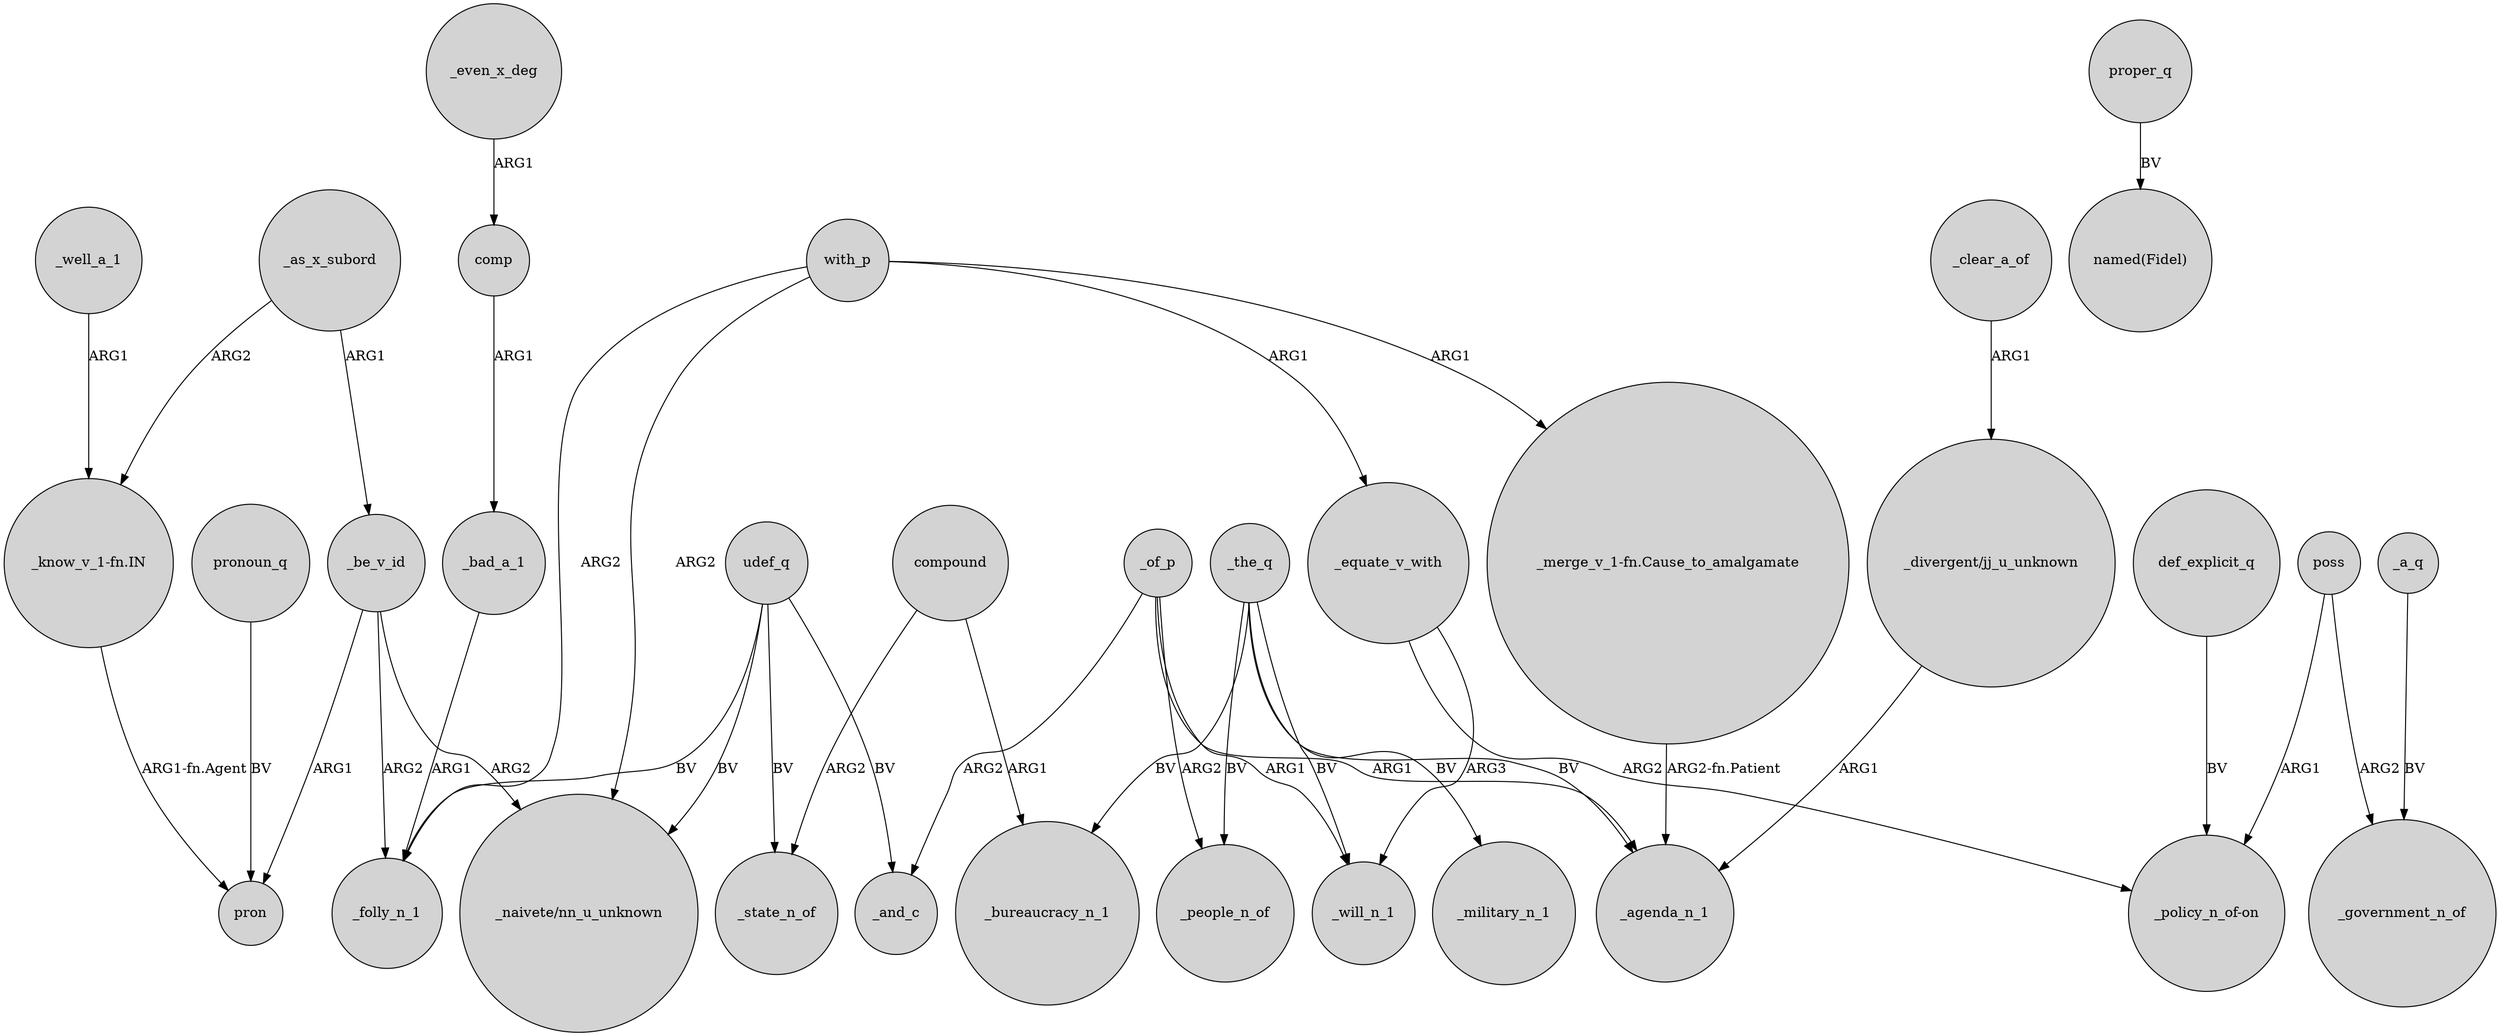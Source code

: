digraph {
	node [shape=circle style=filled]
	udef_q -> "_naivete/nn_u_unknown" [label=BV]
	with_p -> "_naivete/nn_u_unknown" [label=ARG2]
	_the_q -> _bureaucracy_n_1 [label=BV]
	udef_q -> _folly_n_1 [label=BV]
	"_merge_v_1-fn.Cause_to_amalgamate" -> _agenda_n_1 [label="ARG2-fn.Patient"]
	_as_x_subord -> _be_v_id [label=ARG1]
	udef_q -> _state_n_of [label=BV]
	_bad_a_1 -> _folly_n_1 [label=ARG1]
	with_p -> _folly_n_1 [label=ARG2]
	_clear_a_of -> "_divergent/jj_u_unknown" [label=ARG1]
	_of_p -> _and_c [label=ARG2]
	compound -> _state_n_of [label=ARG2]
	proper_q -> "named(Fidel)" [label=BV]
	"_know_v_1-fn.IN" -> pron [label="ARG1-fn.Agent"]
	compound -> _bureaucracy_n_1 [label=ARG1]
	poss -> "_policy_n_of-on" [label=ARG1]
	_be_v_id -> "_naivete/nn_u_unknown" [label=ARG2]
	comp -> _bad_a_1 [label=ARG1]
	_be_v_id -> pron [label=ARG1]
	def_explicit_q -> "_policy_n_of-on" [label=BV]
	_even_x_deg -> comp [label=ARG1]
	pronoun_q -> pron [label=BV]
	_equate_v_with -> "_policy_n_of-on" [label=ARG2]
	_as_x_subord -> "_know_v_1-fn.IN" [label=ARG2]
	_of_p -> _people_n_of [label=ARG2]
	with_p -> "_merge_v_1-fn.Cause_to_amalgamate" [label=ARG1]
	with_p -> _equate_v_with [label=ARG1]
	_well_a_1 -> "_know_v_1-fn.IN" [label=ARG1]
	"_divergent/jj_u_unknown" -> _agenda_n_1 [label=ARG1]
	_of_p -> _agenda_n_1 [label=ARG1]
	_a_q -> _government_n_of [label=BV]
	_of_p -> _will_n_1 [label=ARG1]
	udef_q -> _and_c [label=BV]
	poss -> _government_n_of [label=ARG2]
	_equate_v_with -> _will_n_1 [label=ARG3]
	_the_q -> _will_n_1 [label=BV]
	_the_q -> _agenda_n_1 [label=BV]
	_the_q -> _military_n_1 [label=BV]
	_the_q -> _people_n_of [label=BV]
	_be_v_id -> _folly_n_1 [label=ARG2]
}
